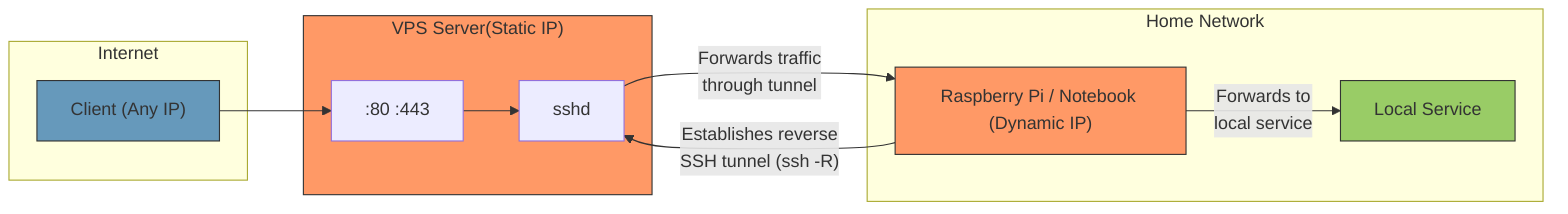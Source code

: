 flowchart LR
    subgraph Internet
        Client["Client (Any IP)"]
    end

    subgraph VPS["VPS Server(Static IP)"]
        direction TB
        Port[":80 :443"]
        SSHd["sshd"]
    end

    subgraph Home["Home Network"]
        direction TB
        RPI["Raspberry Pi / Notebook (Dynamic IP)"]
        LocalService["Local Service"]
    end

    %% Connections
    Client -->  Port
    Port --> SSHd
    RPI -->|"Establishes reverse\nSSH tunnel (ssh -R)"| SSHd
    SSHd -->|"Forwards traffic\nthrough tunnel"| RPI
    RPI -->|"Forwards to\nlocal service"| LocalService

    %% Styling
    classDef server fill:#f96,stroke:#333
    classDef client fill:#69b,stroke:#333
    classDef service fill:#9c6,stroke:#333
    
    class VPS,RPI server
    class Client client
    class LocalService service